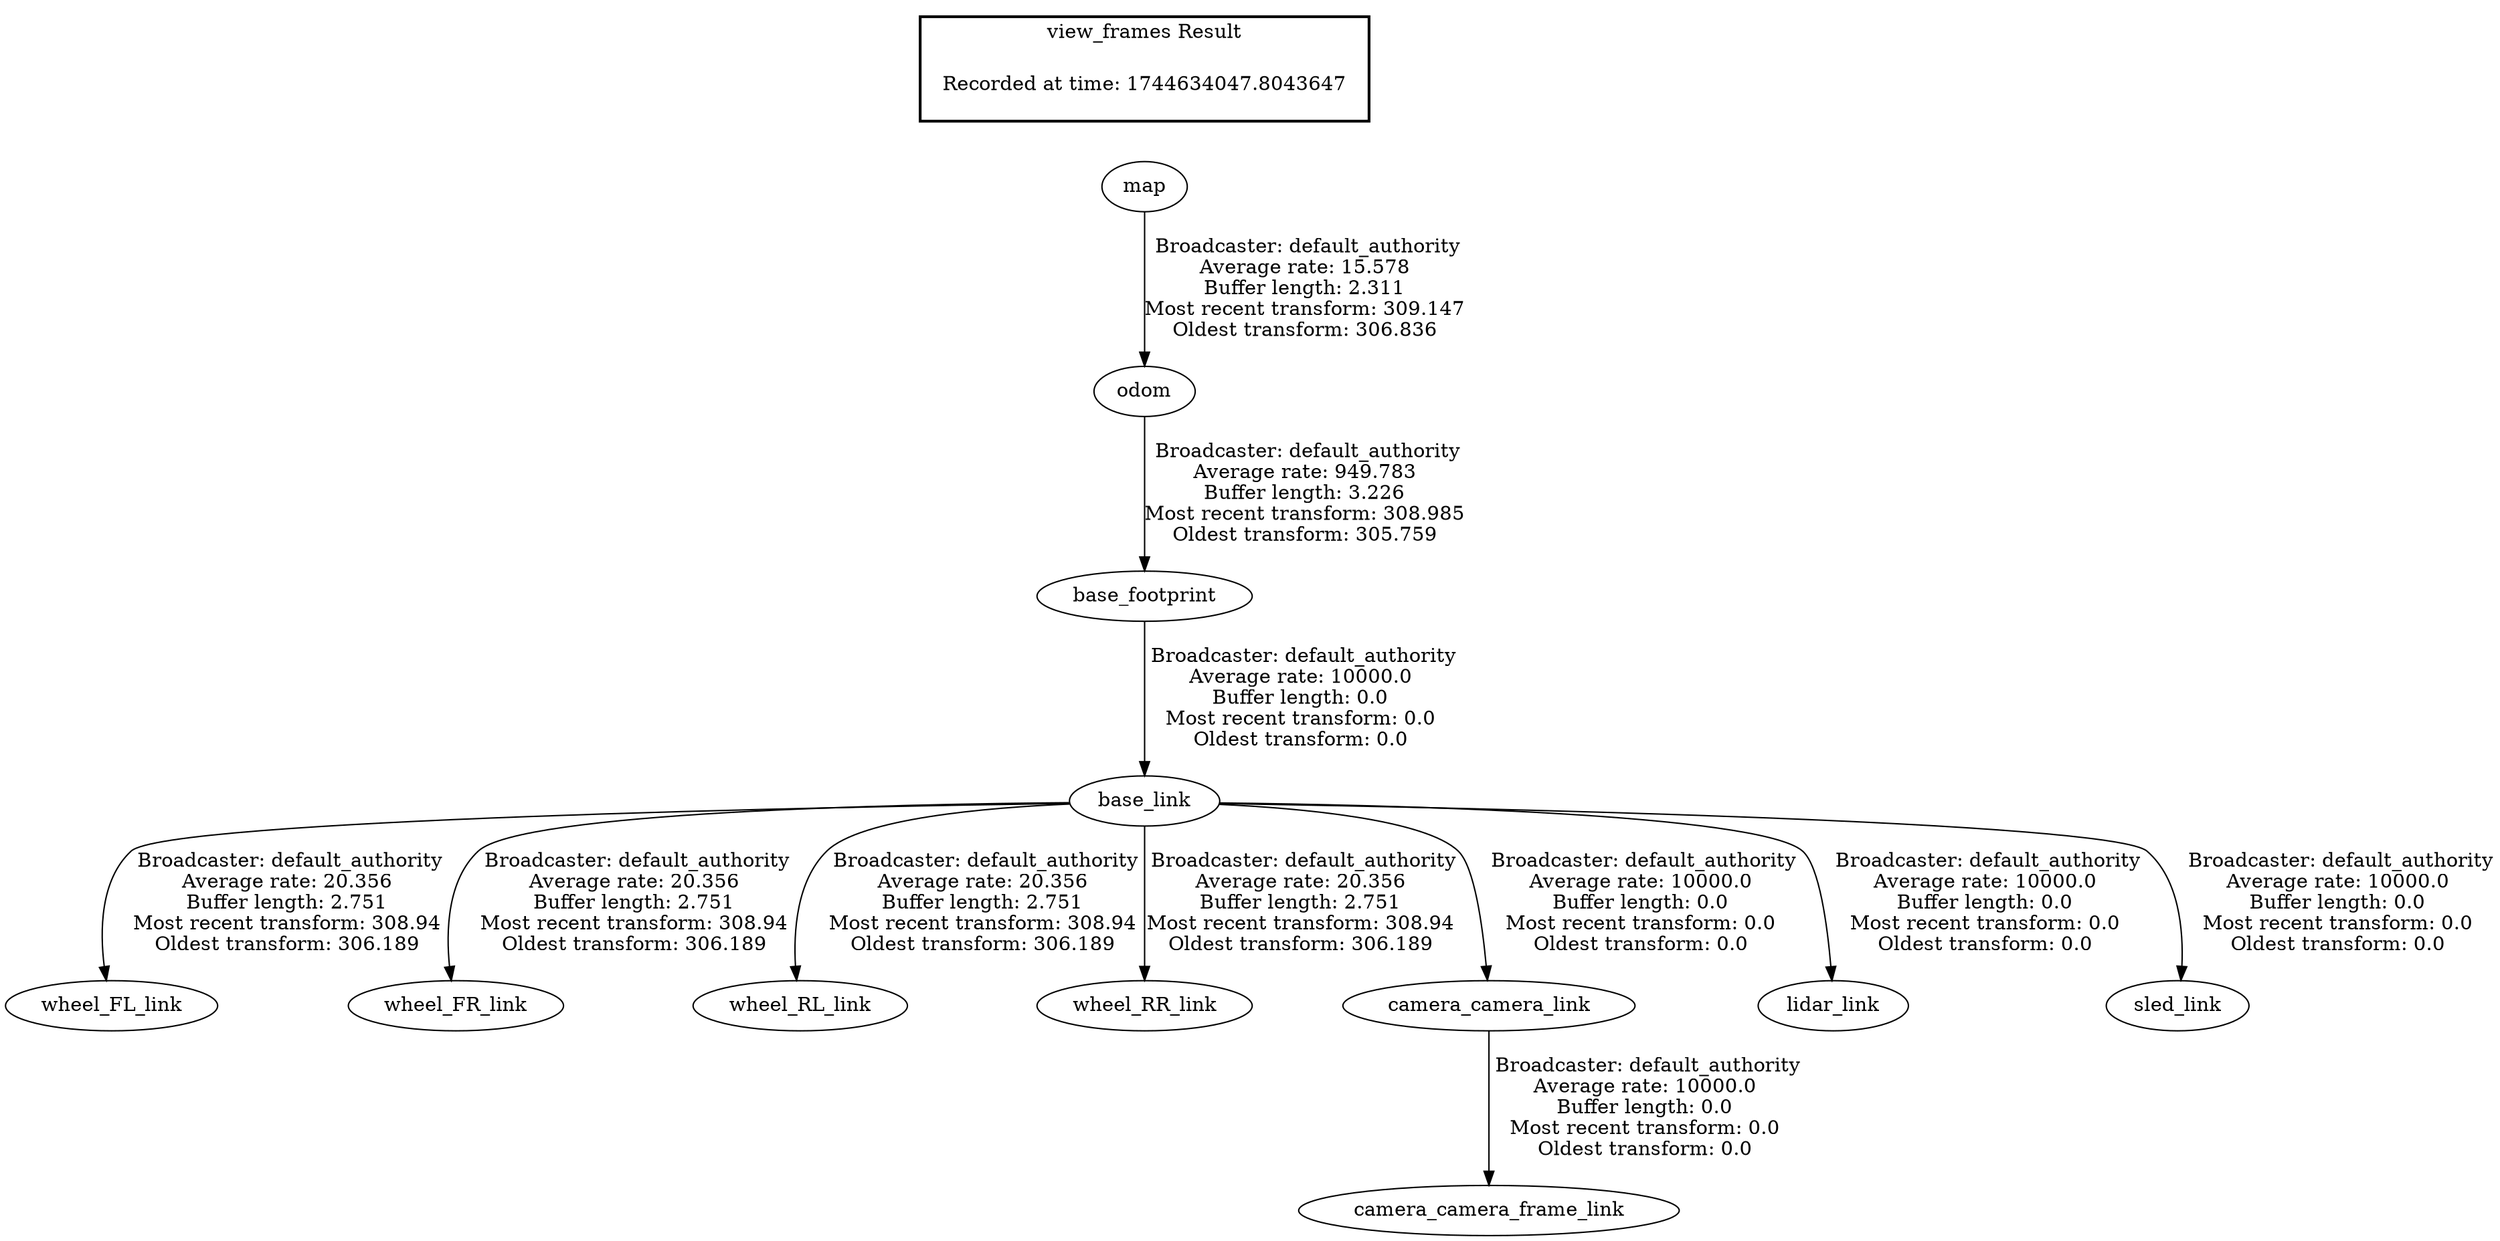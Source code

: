 digraph G {
"odom" -> "base_footprint"[label=" Broadcaster: default_authority\nAverage rate: 949.783\nBuffer length: 3.226\nMost recent transform: 308.985\nOldest transform: 305.759\n"];
"map" -> "odom"[label=" Broadcaster: default_authority\nAverage rate: 15.578\nBuffer length: 2.311\nMost recent transform: 309.147\nOldest transform: 306.836\n"];
"base_link" -> "wheel_FL_link"[label=" Broadcaster: default_authority\nAverage rate: 20.356\nBuffer length: 2.751\nMost recent transform: 308.94\nOldest transform: 306.189\n"];
"base_footprint" -> "base_link"[label=" Broadcaster: default_authority\nAverage rate: 10000.0\nBuffer length: 0.0\nMost recent transform: 0.0\nOldest transform: 0.0\n"];
"base_link" -> "wheel_FR_link"[label=" Broadcaster: default_authority\nAverage rate: 20.356\nBuffer length: 2.751\nMost recent transform: 308.94\nOldest transform: 306.189\n"];
"base_link" -> "wheel_RL_link"[label=" Broadcaster: default_authority\nAverage rate: 20.356\nBuffer length: 2.751\nMost recent transform: 308.94\nOldest transform: 306.189\n"];
"base_link" -> "wheel_RR_link"[label=" Broadcaster: default_authority\nAverage rate: 20.356\nBuffer length: 2.751\nMost recent transform: 308.94\nOldest transform: 306.189\n"];
"base_link" -> "camera_camera_link"[label=" Broadcaster: default_authority\nAverage rate: 10000.0\nBuffer length: 0.0\nMost recent transform: 0.0\nOldest transform: 0.0\n"];
"camera_camera_link" -> "camera_camera_frame_link"[label=" Broadcaster: default_authority\nAverage rate: 10000.0\nBuffer length: 0.0\nMost recent transform: 0.0\nOldest transform: 0.0\n"];
"base_link" -> "lidar_link"[label=" Broadcaster: default_authority\nAverage rate: 10000.0\nBuffer length: 0.0\nMost recent transform: 0.0\nOldest transform: 0.0\n"];
"base_link" -> "sled_link"[label=" Broadcaster: default_authority\nAverage rate: 10000.0\nBuffer length: 0.0\nMost recent transform: 0.0\nOldest transform: 0.0\n"];
edge [style=invis];
 subgraph cluster_legend { style=bold; color=black; label ="view_frames Result";
"Recorded at time: 1744634047.8043647"[ shape=plaintext ] ;
}->"map";
}